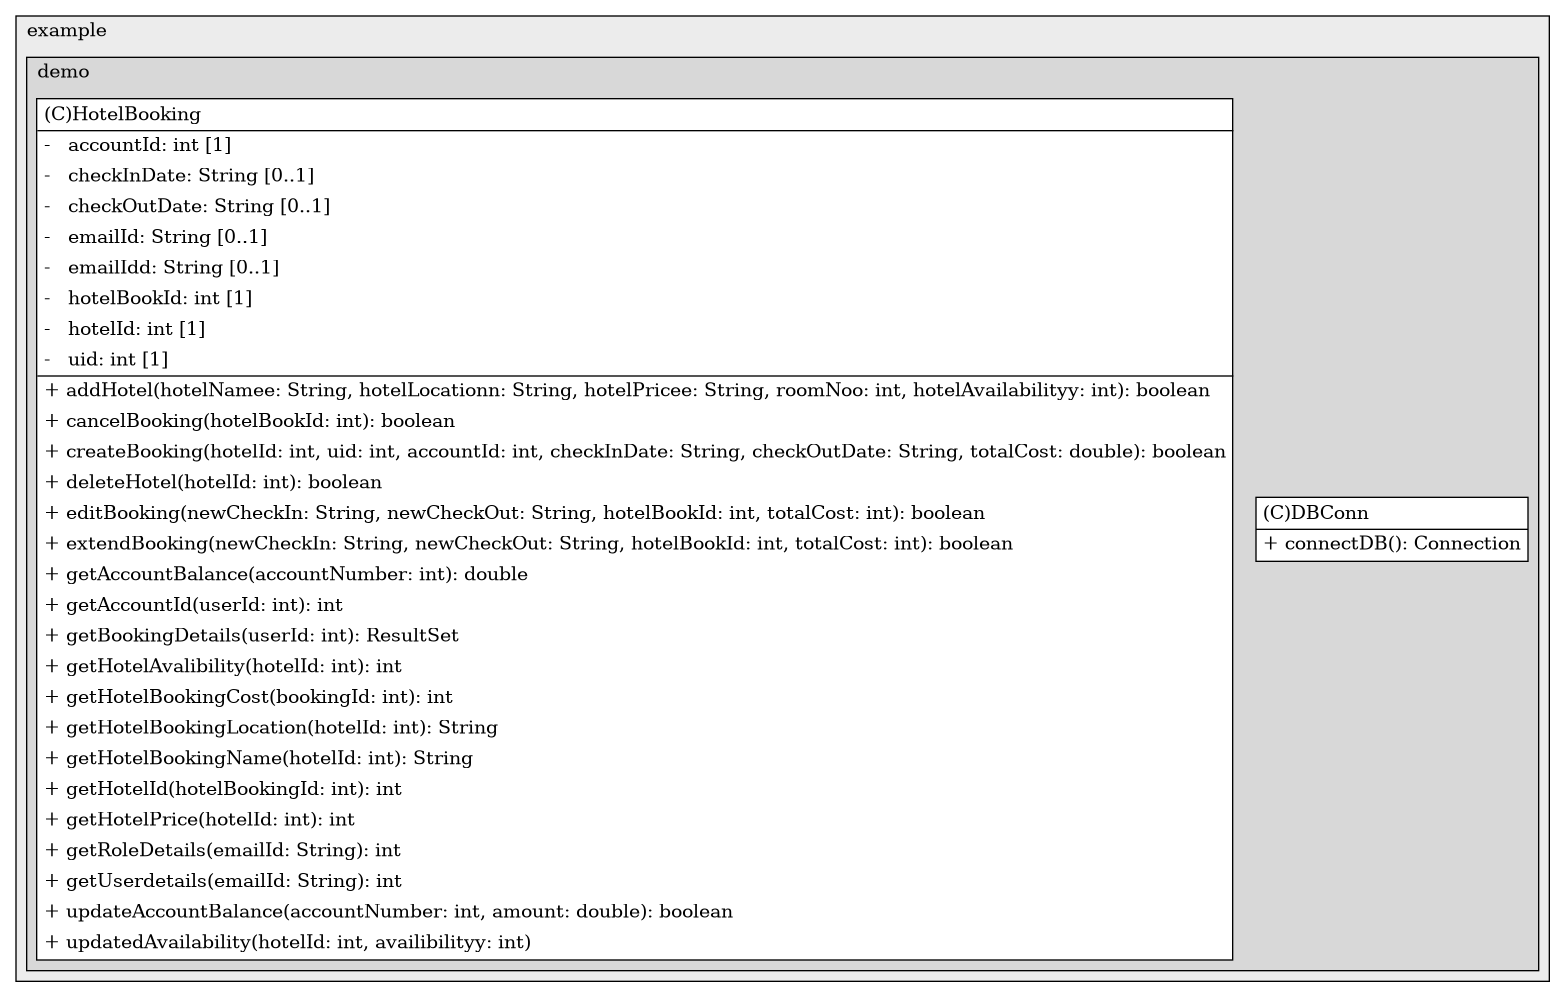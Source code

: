 @startuml

/' diagram meta data start
config=StructureConfiguration;
{
  "projectClassification": {
    "searchMode": "OpenProject", // OpenProject, AllProjects
    "includedProjects": "",
    "pathEndKeywords": "*.impl",
    "isClientPath": "",
    "isClientName": "",
    "isTestPath": "",
    "isTestName": "",
    "isMappingPath": "",
    "isMappingName": "",
    "isDataAccessPath": "",
    "isDataAccessName": "",
    "isDataStructurePath": "",
    "isDataStructureName": "",
    "isInterfaceStructuresPath": "",
    "isInterfaceStructuresName": "",
    "isEntryPointPath": "",
    "isEntryPointName": "",
    "treatFinalFieldsAsMandatory": false
  },
  "graphRestriction": {
    "classPackageExcludeFilter": "",
    "classPackageIncludeFilter": "",
    "classNameExcludeFilter": "",
    "classNameIncludeFilter": "",
    "methodNameExcludeFilter": "",
    "methodNameIncludeFilter": "",
    "removeByInheritance": "", // inheritance/annotation based filtering is done in a second step
    "removeByAnnotation": "",
    "removeByClassPackage": "", // cleanup the graph after inheritance/annotation based filtering is done
    "removeByClassName": "",
    "cutMappings": false,
    "cutEnum": true,
    "cutTests": true,
    "cutClient": true,
    "cutDataAccess": false,
    "cutInterfaceStructures": false,
    "cutDataStructures": false,
    "cutGetterAndSetter": true,
    "cutConstructors": true
  },
  "graphTraversal": {
    "forwardDepth": 6,
    "backwardDepth": 6,
    "classPackageExcludeFilter": "",
    "classPackageIncludeFilter": "",
    "classNameExcludeFilter": "",
    "classNameIncludeFilter": "",
    "methodNameExcludeFilter": "",
    "methodNameIncludeFilter": "",
    "hideMappings": false,
    "hideDataStructures": false,
    "hidePrivateMethods": true,
    "hideInterfaceCalls": true, // indirection: implementation -> interface (is hidden) -> implementation
    "onlyShowApplicationEntryPoints": false, // root node is included
    "useMethodCallsForStructureDiagram": "ForwardOnly" // ForwardOnly, BothDirections, No
  },
  "details": {
    "aggregation": "GroupByClass", // ByClass, GroupByClass, None
    "showClassGenericTypes": true,
    "showMethods": true,
    "showMethodParameterNames": true,
    "showMethodParameterTypes": true,
    "showMethodReturnType": true,
    "showPackageLevels": 2,
    "showDetailedClassStructure": true
  },
  "rootClass": "com.example.demo.HotelBooking",
  "extensionCallbackMethod": "" // qualified.class.name#methodName - signature: public static String method(String)
}
diagram meta data end '/



digraph g {
    rankdir="TB"
    splines=polyline
    

'nodes 
subgraph cluster_1322970774 { 
   	label=example
	labeljust=l
	fillcolor="#ececec"
	style=filled
   
   subgraph cluster_134842393 { 
   	label=demo
	labeljust=l
	fillcolor="#d8d8d8"
	style=filled
   
   DBConn813456180[
	label=<<TABLE BORDER="1" CELLBORDER="0" CELLPADDING="4" CELLSPACING="0">
<TR><TD ALIGN="LEFT" >(C)DBConn</TD></TR>
<HR/>
<TR><TD ALIGN="LEFT" >+ connectDB(): Connection</TD></TR>
</TABLE>>
	style=filled
	margin=0
	shape=plaintext
	fillcolor="#FFFFFF"
];

HotelBooking813456180[
	label=<<TABLE BORDER="1" CELLBORDER="0" CELLPADDING="4" CELLSPACING="0">
<TR><TD ALIGN="LEFT" >(C)HotelBooking</TD></TR>
<HR/>
<TR><TD ALIGN="LEFT" >-   accountId: int [1]</TD></TR>
<TR><TD ALIGN="LEFT" >-   checkInDate: String [0..1]</TD></TR>
<TR><TD ALIGN="LEFT" >-   checkOutDate: String [0..1]</TD></TR>
<TR><TD ALIGN="LEFT" >-   emailId: String [0..1]</TD></TR>
<TR><TD ALIGN="LEFT" >-   emailIdd: String [0..1]</TD></TR>
<TR><TD ALIGN="LEFT" >-   hotelBookId: int [1]</TD></TR>
<TR><TD ALIGN="LEFT" >-   hotelId: int [1]</TD></TR>
<TR><TD ALIGN="LEFT" >-   uid: int [1]</TD></TR>
<HR/>
<TR><TD ALIGN="LEFT" >+ addHotel(hotelNamee: String, hotelLocationn: String, hotelPricee: String, roomNoo: int, hotelAvailabilityy: int): boolean</TD></TR>
<TR><TD ALIGN="LEFT" >+ cancelBooking(hotelBookId: int): boolean</TD></TR>
<TR><TD ALIGN="LEFT" >+ createBooking(hotelId: int, uid: int, accountId: int, checkInDate: String, checkOutDate: String, totalCost: double): boolean</TD></TR>
<TR><TD ALIGN="LEFT" >+ deleteHotel(hotelId: int): boolean</TD></TR>
<TR><TD ALIGN="LEFT" >+ editBooking(newCheckIn: String, newCheckOut: String, hotelBookId: int, totalCost: int): boolean</TD></TR>
<TR><TD ALIGN="LEFT" >+ extendBooking(newCheckIn: String, newCheckOut: String, hotelBookId: int, totalCost: int): boolean</TD></TR>
<TR><TD ALIGN="LEFT" >+ getAccountBalance(accountNumber: int): double</TD></TR>
<TR><TD ALIGN="LEFT" >+ getAccountId(userId: int): int</TD></TR>
<TR><TD ALIGN="LEFT" >+ getBookingDetails(userId: int): ResultSet</TD></TR>
<TR><TD ALIGN="LEFT" >+ getHotelAvalibility(hotelId: int): int</TD></TR>
<TR><TD ALIGN="LEFT" >+ getHotelBookingCost(bookingId: int): int</TD></TR>
<TR><TD ALIGN="LEFT" >+ getHotelBookingLocation(hotelId: int): String</TD></TR>
<TR><TD ALIGN="LEFT" >+ getHotelBookingName(hotelId: int): String</TD></TR>
<TR><TD ALIGN="LEFT" >+ getHotelId(hotelBookingId: int): int</TD></TR>
<TR><TD ALIGN="LEFT" >+ getHotelPrice(hotelId: int): int</TD></TR>
<TR><TD ALIGN="LEFT" >+ getRoleDetails(emailId: String): int</TD></TR>
<TR><TD ALIGN="LEFT" >+ getUserdetails(emailId: String): int</TD></TR>
<TR><TD ALIGN="LEFT" >+ updateAccountBalance(accountNumber: int, amount: double): boolean</TD></TR>
<TR><TD ALIGN="LEFT" >+ updatedAvailability(hotelId: int, availibilityy: int)</TD></TR>
</TABLE>>
	style=filled
	margin=0
	shape=plaintext
	fillcolor="#FFFFFF"
];
} 
} 

'edges    

    
}
@enduml